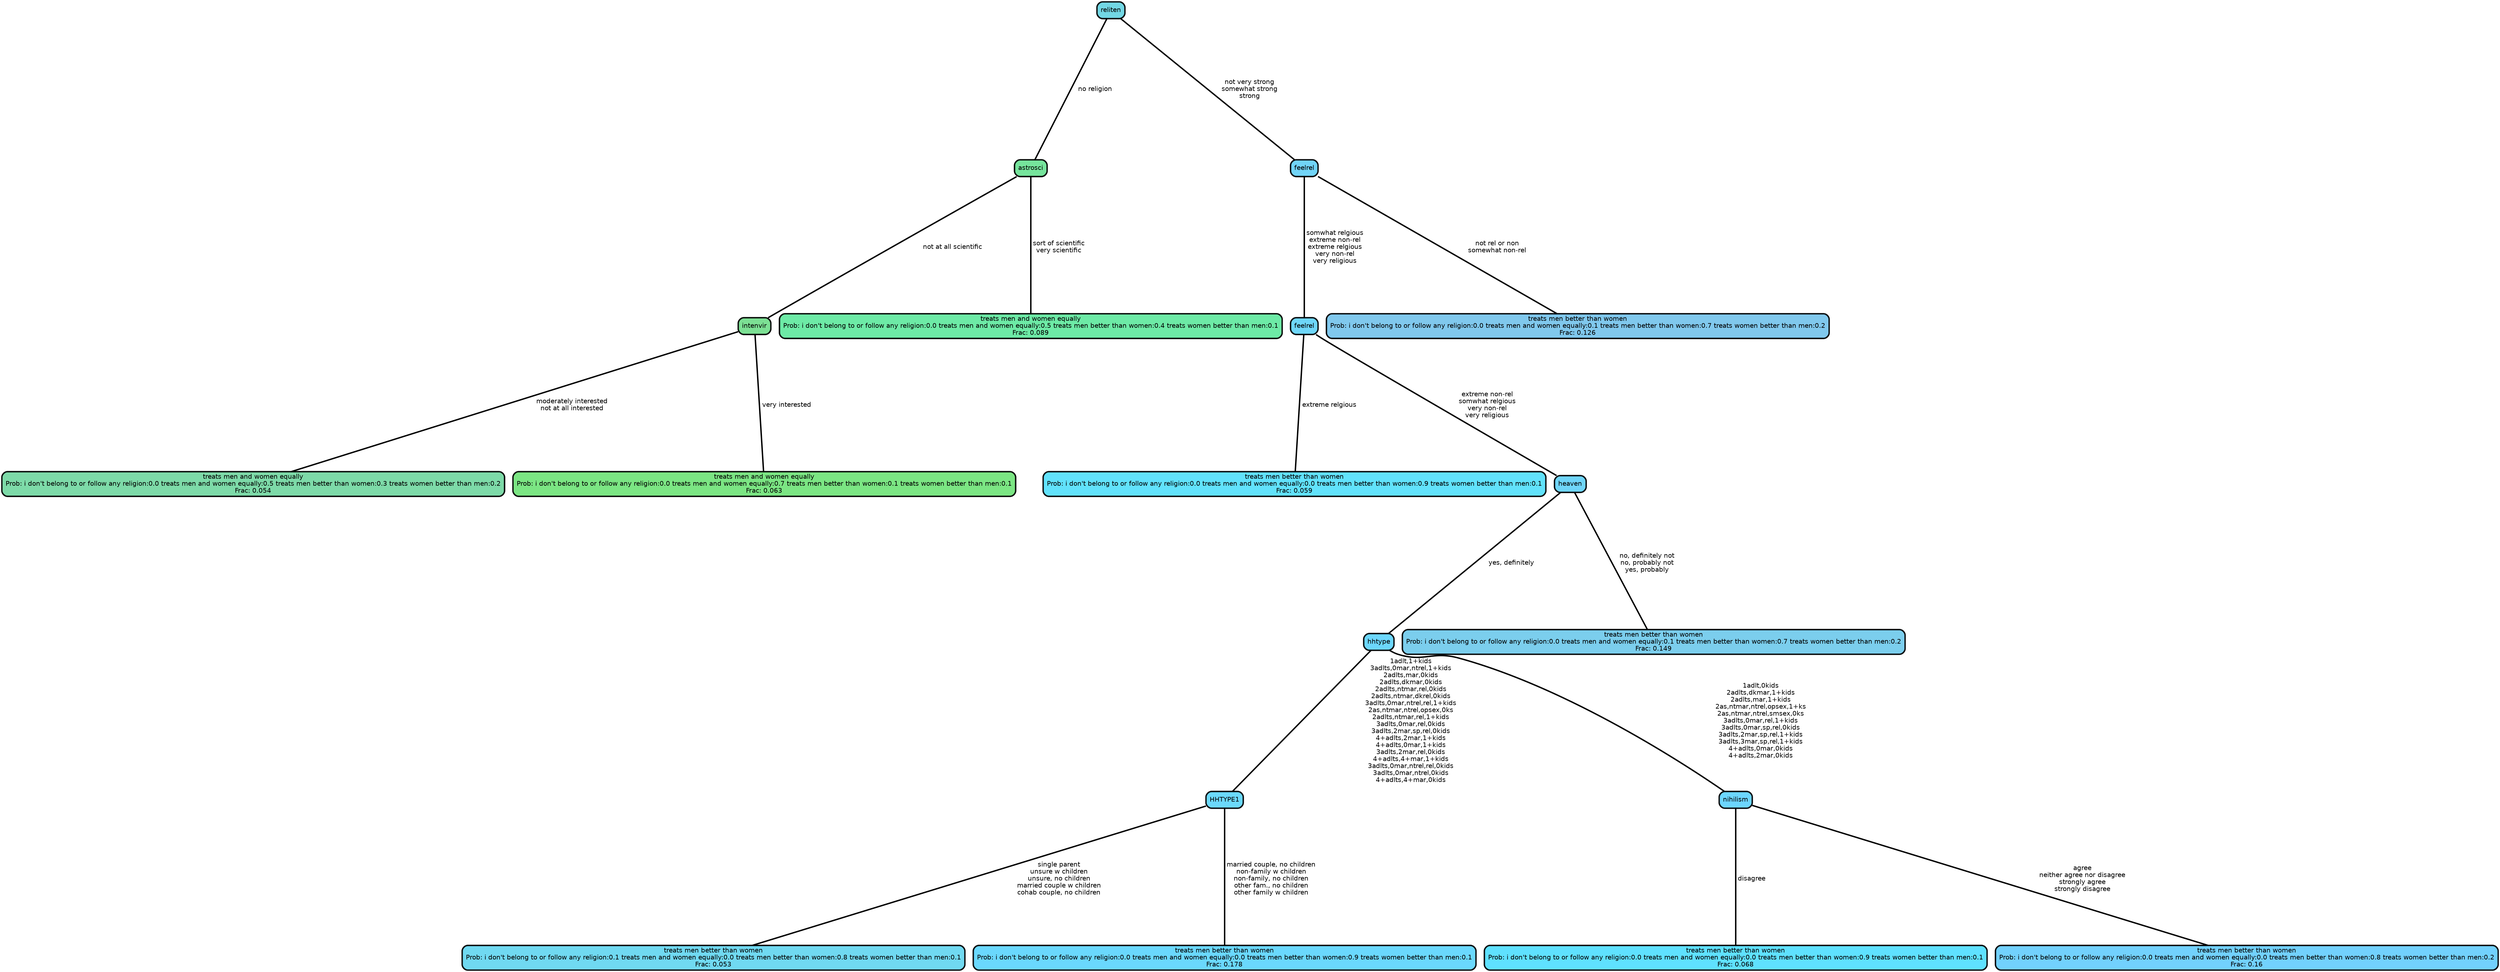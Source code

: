 graph Tree {
node [shape=box, style="filled, rounded",color="black",penwidth="3",fontcolor="black",                 fontname=helvetica] ;
graph [ranksep="0 equally", splines=straight,                 bgcolor=transparent, dpi=200] ;
edge [fontname=helvetica, color=black] ;
0 [label="treats men and women equally
Prob: i don't belong to or follow any religion:0.0 treats men and women equally:0.5 treats men better than women:0.3 treats women better than men:0.2
Frac: 0.054", fillcolor="#7ddaa8"] ;
1 [label="intenvir", fillcolor="#7ce094"] ;
2 [label="treats men and women equally
Prob: i don't belong to or follow any religion:0.0 treats men and women equally:0.7 treats men better than women:0.1 treats women better than men:0.1
Frac: 0.063", fillcolor="#7be583"] ;
3 [label="astrosci", fillcolor="#76e49c"] ;
4 [label="treats men and women equally
Prob: i don't belong to or follow any religion:0.0 treats men and women equally:0.5 treats men better than women:0.4 treats women better than men:0.1
Frac: 0.089", fillcolor="#6deaa6"] ;
5 [label="reliten", fillcolor="#72d7e4"] ;
6 [label="treats men better than women
Prob: i don't belong to or follow any religion:0.0 treats men and women equally:0.0 treats men better than women:0.9 treats women better than men:0.1
Frac: 0.059", fillcolor="#61e2fb"] ;
7 [label="feelrel", fillcolor="#6ed6f9"] ;
8 [label="treats men better than women
Prob: i don't belong to or follow any religion:0.1 treats men and women equally:0.0 treats men better than women:0.8 treats women better than men:0.1
Frac: 0.053", fillcolor="#70d9f1"] ;
9 [label="HHTYPE1", fillcolor="#6bd9fb"] ;
10 [label="treats men better than women
Prob: i don't belong to or follow any religion:0.0 treats men and women equally:0.0 treats men better than women:0.9 treats women better than men:0.1
Frac: 0.178", fillcolor="#6ad8fd"] ;
11 [label="hhtype", fillcolor="#6cd7fc"] ;
12 [label="treats men better than women
Prob: i don't belong to or follow any religion:0.0 treats men and women equally:0.0 treats men better than women:0.9 treats women better than men:0.1
Frac: 0.068", fillcolor="#5fe1ff"] ;
13 [label="nihilism", fillcolor="#6cd6fe"] ;
14 [label="treats men better than women
Prob: i don't belong to or follow any religion:0.0 treats men and women equally:0.0 treats men better than women:0.8 treats women better than men:0.2
Frac: 0.16", fillcolor="#72d1fd"] ;
15 [label="heaven", fillcolor="#6fd5f9"] ;
16 [label="treats men better than women
Prob: i don't belong to or follow any religion:0.0 treats men and women equally:0.1 treats men better than women:0.7 treats women better than men:0.2
Frac: 0.149", fillcolor="#7bceed"] ;
17 [label="feelrel", fillcolor="#71d4f7"] ;
18 [label="treats men better than women
Prob: i don't belong to or follow any religion:0.0 treats men and women equally:0.1 treats men better than women:0.7 treats women better than men:0.2
Frac: 0.126", fillcolor="#80c8ed"] ;
1 -- 0 [label=" moderately interested\n not at all interested",penwidth=3] ;
1 -- 2 [label=" very interested",penwidth=3] ;
3 -- 1 [label=" not at all scientific",penwidth=3] ;
3 -- 4 [label=" sort of scientific\n very scientific",penwidth=3] ;
5 -- 3 [label=" no religion",penwidth=3] ;
5 -- 17 [label=" not very strong\n somewhat strong\n strong",penwidth=3] ;
7 -- 6 [label=" extreme relgious",penwidth=3] ;
7 -- 15 [label=" extreme non-rel\n somwhat relgious\n very non-rel\n very religious",penwidth=3] ;
9 -- 8 [label=" single parent\n unsure w children\n unsure, no children\n married couple w children\n cohab couple, no children",penwidth=3] ;
9 -- 10 [label=" married couple, no children\n non-family w children\n non-family, no children\n other fam., no children\n other family w children",penwidth=3] ;
11 -- 9 [label=" 1adlt,1+kids\n 3adlts,0mar,ntrel,1+kids\n 2adlts,mar,0kids\n 2adlts,dkmar,0kids\n 2adlts,ntmar,rel,0kids\n 2adlts,ntmar,dkrel,0kids\n 3adlts,0mar,ntrel,rel,1+kids\n 2as,ntmar,ntrel,opsex,0ks\n 2adlts,ntmar,rel,1+kids\n 3adlts,0mar,rel,0kids\n 3adlts,2mar,sp,rel,0kids\n 4+adlts,2mar,1+kids\n 4+adlts,0mar,1+kids\n 3adlts,2mar,rel,0kids\n 4+adlts,4+mar,1+kids\n 3adlts,0mar,ntrel,rel,0kids\n 3adlts,0mar,ntrel,0kids\n 4+adlts,4+mar,0kids",penwidth=3] ;
11 -- 13 [label=" 1adlt,0kids\n 2adlts,dkmar,1+kids\n 2adlts,mar,1+kids\n 2as,ntmar,ntrel,opsex,1+ks\n 2as,ntmar,ntrel,smsex,0ks\n 3adlts,0mar,rel,1+kids\n 3adlts,0mar,sp,rel,0kids\n 3adlts,2mar,sp,rel,1+kids\n 3adlts,3mar,sp,rel,1+kids\n 4+adlts,0mar,0kids\n 4+adlts,2mar,0kids",penwidth=3] ;
13 -- 12 [label=" disagree",penwidth=3] ;
13 -- 14 [label=" agree\n neither agree nor disagree\n strongly agree\n strongly disagree",penwidth=3] ;
15 -- 11 [label=" yes, definitely",penwidth=3] ;
15 -- 16 [label=" no, definitely not\n no, probably not\n yes, probably",penwidth=3] ;
17 -- 7 [label=" somwhat relgious\n extreme non-rel\n extreme relgious\n very non-rel\n very religious",penwidth=3] ;
17 -- 18 [label=" not rel or non\n somewhat non-rel",penwidth=3] ;
{rank = same;}}